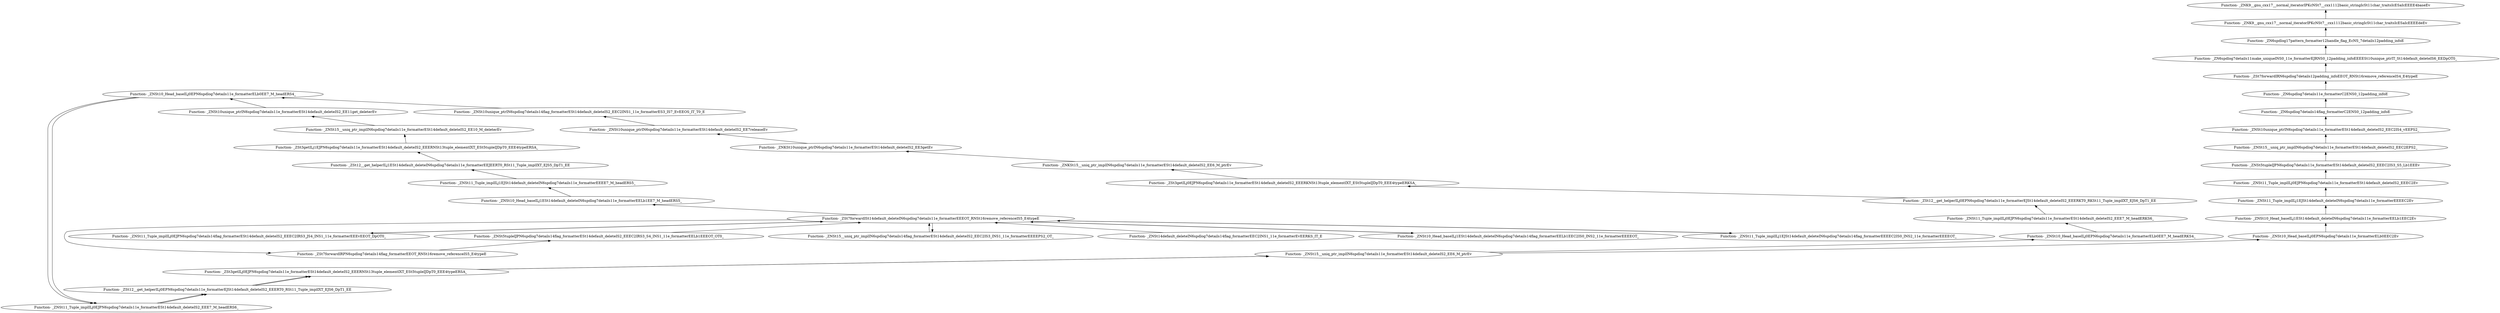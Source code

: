 digraph {
	"Function- _ZNSt14default_deleteIN6spdlog7details14flag_formatterEEC2INS1_11e_formatterEvEERKS_IT_E"
	"Function- _ZSt7forwardISt14default_deleteIN6spdlog7details11e_formatterEEEOT_RNSt16remove_referenceIS5_E4typeE"
	"Function- _ZSt7forwardISt14default_deleteIN6spdlog7details11e_formatterEEEOT_RNSt16remove_referenceIS5_E4typeE" -> "Function- _ZNSt14default_deleteIN6spdlog7details14flag_formatterEEC2INS1_11e_formatterEvEERKS_IT_E" [dir=back]
	"Function- _ZNSt10_Head_baseILj1ESt14default_deleteIN6spdlog7details14flag_formatterEELb1EEC2IS0_INS2_11e_formatterEEEEOT_"
	"Function- _ZNSt10_Head_baseILj1ESt14default_deleteIN6spdlog7details14flag_formatterEELb1EEC2IS0_INS2_11e_formatterEEEEOT_" -> "Function- _ZSt7forwardISt14default_deleteIN6spdlog7details11e_formatterEEEOT_RNSt16remove_referenceIS5_E4typeE" [dir=back]
	"Function- _ZSt7forwardISt14default_deleteIN6spdlog7details11e_formatterEEEOT_RNSt16remove_referenceIS5_E4typeE"
	"Function- _ZSt7forwardISt14default_deleteIN6spdlog7details11e_formatterEEEOT_RNSt16remove_referenceIS5_E4typeE" -> "Function- _ZNSt10_Head_baseILj1ESt14default_deleteIN6spdlog7details14flag_formatterEELb1EEC2IS0_INS2_11e_formatterEEEEOT_" [dir=back]
	"Function- _ZNSt11_Tuple_implILj1EJSt14default_deleteIN6spdlog7details14flag_formatterEEEEC2IS0_INS2_11e_formatterEEEEOT_"
	"Function- _ZNSt11_Tuple_implILj1EJSt14default_deleteIN6spdlog7details14flag_formatterEEEEC2IS0_INS2_11e_formatterEEEEOT_" -> "Function- _ZSt7forwardISt14default_deleteIN6spdlog7details11e_formatterEEEOT_RNSt16remove_referenceIS5_E4typeE" [dir=back]
	"Function- _ZSt7forwardISt14default_deleteIN6spdlog7details11e_formatterEEEOT_RNSt16remove_referenceIS5_E4typeE"
	"Function- _ZSt7forwardISt14default_deleteIN6spdlog7details11e_formatterEEEOT_RNSt16remove_referenceIS5_E4typeE" -> "Function- _ZNSt11_Tuple_implILj1EJSt14default_deleteIN6spdlog7details14flag_formatterEEEEC2IS0_INS2_11e_formatterEEEEOT_" [dir=back]
	"Function- _ZNSt11_Tuple_implILj0EJPN6spdlog7details14flag_formatterESt14default_deleteIS2_EEEC2IRS3_JS4_INS1_11e_formatterEEEvEEOT_DpOT0_"
	"Function- _ZNSt11_Tuple_implILj0EJPN6spdlog7details14flag_formatterESt14default_deleteIS2_EEEC2IRS3_JS4_INS1_11e_formatterEEEvEEOT_DpOT0_" -> "Function- _ZSt7forwardISt14default_deleteIN6spdlog7details11e_formatterEEEOT_RNSt16remove_referenceIS5_E4typeE" [dir=back]
	"Function- _ZSt7forwardISt14default_deleteIN6spdlog7details11e_formatterEEEOT_RNSt16remove_referenceIS5_E4typeE"
	"Function- _ZSt7forwardISt14default_deleteIN6spdlog7details11e_formatterEEEOT_RNSt16remove_referenceIS5_E4typeE" -> "Function- _ZNSt11_Tuple_implILj0EJPN6spdlog7details14flag_formatterESt14default_deleteIS2_EEEC2IRS3_JS4_INS1_11e_formatterEEEvEEOT_DpOT0_" [dir=back]
	"Function- _ZSt7forwardIRPN6spdlog7details14flag_formatterEEOT_RNSt16remove_referenceIS5_E4typeE"
	"Function- _ZSt7forwardIRPN6spdlog7details14flag_formatterEEOT_RNSt16remove_referenceIS5_E4typeE" -> "Function- _ZSt7forwardISt14default_deleteIN6spdlog7details11e_formatterEEEOT_RNSt16remove_referenceIS5_E4typeE" [dir=back]
	"Function- _ZNSt5tupleIJPN6spdlog7details14flag_formatterESt14default_deleteIS2_EEEC2IRS3_S4_INS1_11e_formatterEELb1EEEOT_OT0_"
	"Function- _ZNSt5tupleIJPN6spdlog7details14flag_formatterESt14default_deleteIS2_EEEC2IRS3_S4_INS1_11e_formatterEELb1EEEOT_OT0_" -> "Function- _ZSt7forwardIRPN6spdlog7details14flag_formatterEEOT_RNSt16remove_referenceIS5_E4typeE" [dir=back]
	"Function- _ZSt7forwardISt14default_deleteIN6spdlog7details11e_formatterEEEOT_RNSt16remove_referenceIS5_E4typeE"
	"Function- _ZSt7forwardISt14default_deleteIN6spdlog7details11e_formatterEEEOT_RNSt16remove_referenceIS5_E4typeE" -> "Function- _ZNSt5tupleIJPN6spdlog7details14flag_formatterESt14default_deleteIS2_EEEC2IRS3_S4_INS1_11e_formatterEELb1EEEOT_OT0_" [dir=back]
	"Function- _ZNSt15__uniq_ptr_implIN6spdlog7details14flag_formatterESt14default_deleteIS2_EEC2IS3_INS1_11e_formatterEEEEPS2_OT_"
	"Function- _ZNSt15__uniq_ptr_implIN6spdlog7details14flag_formatterESt14default_deleteIS2_EEC2IS3_INS1_11e_formatterEEEEPS2_OT_" -> "Function- _ZSt7forwardISt14default_deleteIN6spdlog7details11e_formatterEEEOT_RNSt16remove_referenceIS5_E4typeE" [dir=back]
	"Function- _ZSt7forwardISt14default_deleteIN6spdlog7details11e_formatterEEEOT_RNSt16remove_referenceIS5_E4typeE"
	"Function- _ZSt7forwardISt14default_deleteIN6spdlog7details11e_formatterEEEOT_RNSt16remove_referenceIS5_E4typeE" -> "Function- _ZNSt15__uniq_ptr_implIN6spdlog7details14flag_formatterESt14default_deleteIS2_EEC2IS3_INS1_11e_formatterEEEEPS2_OT_" [dir=back]
	"Function- _ZNSt10_Head_baseILj1ESt14default_deleteIN6spdlog7details11e_formatterEELb1EE7_M_headERS5_"
	"Function- _ZNSt10_Head_baseILj1ESt14default_deleteIN6spdlog7details11e_formatterEELb1EE7_M_headERS5_" -> "Function- _ZSt7forwardISt14default_deleteIN6spdlog7details11e_formatterEEEOT_RNSt16remove_referenceIS5_E4typeE" [dir=back]
	"Function- _ZNSt11_Tuple_implILj1EJSt14default_deleteIN6spdlog7details11e_formatterEEEE7_M_headERS5_"
	"Function- _ZNSt11_Tuple_implILj1EJSt14default_deleteIN6spdlog7details11e_formatterEEEE7_M_headERS5_" -> "Function- _ZNSt10_Head_baseILj1ESt14default_deleteIN6spdlog7details11e_formatterEELb1EE7_M_headERS5_" [dir=back]
	"Function- _ZSt12__get_helperILj1ESt14default_deleteIN6spdlog7details11e_formatterEEJEERT0_RSt11_Tuple_implIXT_EJS5_DpT1_EE"
	"Function- _ZSt12__get_helperILj1ESt14default_deleteIN6spdlog7details11e_formatterEEJEERT0_RSt11_Tuple_implIXT_EJS5_DpT1_EE" -> "Function- _ZNSt11_Tuple_implILj1EJSt14default_deleteIN6spdlog7details11e_formatterEEEE7_M_headERS5_" [dir=back]
	"Function- _ZSt3getILj1EJPN6spdlog7details11e_formatterESt14default_deleteIS2_EEERNSt13tuple_elementIXT_ESt5tupleIJDpT0_EEE4typeERSA_"
	"Function- _ZSt3getILj1EJPN6spdlog7details11e_formatterESt14default_deleteIS2_EEERNSt13tuple_elementIXT_ESt5tupleIJDpT0_EEE4typeERSA_" -> "Function- _ZSt12__get_helperILj1ESt14default_deleteIN6spdlog7details11e_formatterEEJEERT0_RSt11_Tuple_implIXT_EJS5_DpT1_EE" [dir=back]
	"Function- _ZNSt15__uniq_ptr_implIN6spdlog7details11e_formatterESt14default_deleteIS2_EE10_M_deleterEv"
	"Function- _ZNSt15__uniq_ptr_implIN6spdlog7details11e_formatterESt14default_deleteIS2_EE10_M_deleterEv" -> "Function- _ZSt3getILj1EJPN6spdlog7details11e_formatterESt14default_deleteIS2_EEERNSt13tuple_elementIXT_ESt5tupleIJDpT0_EEE4typeERSA_" [dir=back]
	"Function- _ZNSt10unique_ptrIN6spdlog7details11e_formatterESt14default_deleteIS2_EE11get_deleterEv"
	"Function- _ZNSt10unique_ptrIN6spdlog7details11e_formatterESt14default_deleteIS2_EE11get_deleterEv" -> "Function- _ZNSt15__uniq_ptr_implIN6spdlog7details11e_formatterESt14default_deleteIS2_EE10_M_deleterEv" [dir=back]
	"Function- _ZNSt10_Head_baseILj0EPN6spdlog7details11e_formatterELb0EE7_M_headERS4_"
	"Function- _ZNSt10_Head_baseILj0EPN6spdlog7details11e_formatterELb0EE7_M_headERS4_" -> "Function- _ZNSt10unique_ptrIN6spdlog7details11e_formatterESt14default_deleteIS2_EE11get_deleterEv" [dir=back]
	"Function- _ZNSt11_Tuple_implILj0EJPN6spdlog7details11e_formatterESt14default_deleteIS2_EEE7_M_headERS6_"
	"Function- _ZNSt11_Tuple_implILj0EJPN6spdlog7details11e_formatterESt14default_deleteIS2_EEE7_M_headERS6_" -> "Function- _ZNSt10_Head_baseILj0EPN6spdlog7details11e_formatterELb0EE7_M_headERS4_" [dir=back]
	"Function- _ZSt12__get_helperILj0EPN6spdlog7details11e_formatterEJSt14default_deleteIS2_EEERT0_RSt11_Tuple_implIXT_EJS6_DpT1_EE"
	"Function- _ZSt12__get_helperILj0EPN6spdlog7details11e_formatterEJSt14default_deleteIS2_EEERT0_RSt11_Tuple_implIXT_EJS6_DpT1_EE" -> "Function- _ZNSt11_Tuple_implILj0EJPN6spdlog7details11e_formatterESt14default_deleteIS2_EEE7_M_headERS6_" [dir=back]
	"Function- _ZSt3getILj0EJPN6spdlog7details11e_formatterESt14default_deleteIS2_EEERNSt13tuple_elementIXT_ESt5tupleIJDpT0_EEE4typeERSA_"
	"Function- _ZSt3getILj0EJPN6spdlog7details11e_formatterESt14default_deleteIS2_EEERNSt13tuple_elementIXT_ESt5tupleIJDpT0_EEE4typeERSA_" -> "Function- _ZSt12__get_helperILj0EPN6spdlog7details11e_formatterEJSt14default_deleteIS2_EEERT0_RSt11_Tuple_implIXT_EJS6_DpT1_EE" [dir=back]
	"Function- _ZNSt15__uniq_ptr_implIN6spdlog7details11e_formatterESt14default_deleteIS2_EE6_M_ptrEv"
	"Function- _ZNSt15__uniq_ptr_implIN6spdlog7details11e_formatterESt14default_deleteIS2_EE6_M_ptrEv" -> "Function- _ZSt3getILj0EJPN6spdlog7details11e_formatterESt14default_deleteIS2_EEERNSt13tuple_elementIXT_ESt5tupleIJDpT0_EEE4typeERSA_" [dir=back]
	"Function- _ZNSt10_Head_baseILj0EPN6spdlog7details11e_formatterELb0EE7_M_headERKS4_"
	"Function- _ZNSt10_Head_baseILj0EPN6spdlog7details11e_formatterELb0EE7_M_headERKS4_" -> "Function- _ZNSt15__uniq_ptr_implIN6spdlog7details11e_formatterESt14default_deleteIS2_EE6_M_ptrEv" [dir=back]
	"Function- _ZNSt11_Tuple_implILj0EJPN6spdlog7details11e_formatterESt14default_deleteIS2_EEE7_M_headERKS6_"
	"Function- _ZNSt11_Tuple_implILj0EJPN6spdlog7details11e_formatterESt14default_deleteIS2_EEE7_M_headERKS6_" -> "Function- _ZNSt10_Head_baseILj0EPN6spdlog7details11e_formatterELb0EE7_M_headERKS4_" [dir=back]
	"Function- _ZSt12__get_helperILj0EPN6spdlog7details11e_formatterEJSt14default_deleteIS2_EEERKT0_RKSt11_Tuple_implIXT_EJS6_DpT1_EE"
	"Function- _ZSt12__get_helperILj0EPN6spdlog7details11e_formatterEJSt14default_deleteIS2_EEERKT0_RKSt11_Tuple_implIXT_EJS6_DpT1_EE" -> "Function- _ZNSt11_Tuple_implILj0EJPN6spdlog7details11e_formatterESt14default_deleteIS2_EEE7_M_headERKS6_" [dir=back]
	"Function- _ZSt3getILj0EJPN6spdlog7details11e_formatterESt14default_deleteIS2_EEERKNSt13tuple_elementIXT_ESt5tupleIJDpT0_EEE4typeERKSA_"
	"Function- _ZSt3getILj0EJPN6spdlog7details11e_formatterESt14default_deleteIS2_EEERKNSt13tuple_elementIXT_ESt5tupleIJDpT0_EEE4typeERKSA_" -> "Function- _ZSt12__get_helperILj0EPN6spdlog7details11e_formatterEJSt14default_deleteIS2_EEERKT0_RKSt11_Tuple_implIXT_EJS6_DpT1_EE" [dir=back]
	"Function- _ZNKSt15__uniq_ptr_implIN6spdlog7details11e_formatterESt14default_deleteIS2_EE6_M_ptrEv"
	"Function- _ZNKSt15__uniq_ptr_implIN6spdlog7details11e_formatterESt14default_deleteIS2_EE6_M_ptrEv" -> "Function- _ZSt3getILj0EJPN6spdlog7details11e_formatterESt14default_deleteIS2_EEERKNSt13tuple_elementIXT_ESt5tupleIJDpT0_EEE4typeERKSA_" [dir=back]
	"Function- _ZNKSt10unique_ptrIN6spdlog7details11e_formatterESt14default_deleteIS2_EE3getEv"
	"Function- _ZNKSt10unique_ptrIN6spdlog7details11e_formatterESt14default_deleteIS2_EE3getEv" -> "Function- _ZNKSt15__uniq_ptr_implIN6spdlog7details11e_formatterESt14default_deleteIS2_EE6_M_ptrEv" [dir=back]
	"Function- _ZNSt10unique_ptrIN6spdlog7details11e_formatterESt14default_deleteIS2_EE7releaseEv"
	"Function- _ZNSt10unique_ptrIN6spdlog7details11e_formatterESt14default_deleteIS2_EE7releaseEv" -> "Function- _ZNKSt10unique_ptrIN6spdlog7details11e_formatterESt14default_deleteIS2_EE3getEv" [dir=back]
	"Function- _ZNSt10unique_ptrIN6spdlog7details14flag_formatterESt14default_deleteIS2_EEC2INS1_11e_formatterES3_IS7_EvEEOS_IT_T0_E"
	"Function- _ZNSt10unique_ptrIN6spdlog7details14flag_formatterESt14default_deleteIS2_EEC2INS1_11e_formatterES3_IS7_EvEEOS_IT_T0_E" -> "Function- _ZNSt10unique_ptrIN6spdlog7details11e_formatterESt14default_deleteIS2_EE7releaseEv" [dir=back]
	"Function- _ZNSt10_Head_baseILj0EPN6spdlog7details11e_formatterELb0EE7_M_headERS4_"
	"Function- _ZNSt10_Head_baseILj0EPN6spdlog7details11e_formatterELb0EE7_M_headERS4_" -> "Function- _ZNSt10unique_ptrIN6spdlog7details14flag_formatterESt14default_deleteIS2_EEC2INS1_11e_formatterES3_IS7_EvEEOS_IT_T0_E" [dir=back]
	"Function- _ZNSt11_Tuple_implILj0EJPN6spdlog7details11e_formatterESt14default_deleteIS2_EEE7_M_headERS6_"
	"Function- _ZNSt11_Tuple_implILj0EJPN6spdlog7details11e_formatterESt14default_deleteIS2_EEE7_M_headERS6_" -> "Function- _ZNSt10_Head_baseILj0EPN6spdlog7details11e_formatterELb0EE7_M_headERS4_" [dir=back]
	"Function- _ZSt12__get_helperILj0EPN6spdlog7details11e_formatterEJSt14default_deleteIS2_EEERT0_RSt11_Tuple_implIXT_EJS6_DpT1_EE"
	"Function- _ZSt12__get_helperILj0EPN6spdlog7details11e_formatterEJSt14default_deleteIS2_EEERT0_RSt11_Tuple_implIXT_EJS6_DpT1_EE" -> "Function- _ZNSt11_Tuple_implILj0EJPN6spdlog7details11e_formatterESt14default_deleteIS2_EEE7_M_headERS6_" [dir=back]
	"Function- _ZSt3getILj0EJPN6spdlog7details11e_formatterESt14default_deleteIS2_EEERNSt13tuple_elementIXT_ESt5tupleIJDpT0_EEE4typeERSA_"
	"Function- _ZSt3getILj0EJPN6spdlog7details11e_formatterESt14default_deleteIS2_EEERNSt13tuple_elementIXT_ESt5tupleIJDpT0_EEE4typeERSA_" -> "Function- _ZSt12__get_helperILj0EPN6spdlog7details11e_formatterEJSt14default_deleteIS2_EEERT0_RSt11_Tuple_implIXT_EJS6_DpT1_EE" [dir=back]
	"Function- _ZNSt15__uniq_ptr_implIN6spdlog7details11e_formatterESt14default_deleteIS2_EE6_M_ptrEv"
	"Function- _ZNSt15__uniq_ptr_implIN6spdlog7details11e_formatterESt14default_deleteIS2_EE6_M_ptrEv" -> "Function- _ZSt3getILj0EJPN6spdlog7details11e_formatterESt14default_deleteIS2_EEERNSt13tuple_elementIXT_ESt5tupleIJDpT0_EEE4typeERSA_" [dir=back]
	"Function- _ZNSt10_Head_baseILj0EPN6spdlog7details11e_formatterELb0EEC2Ev"
	"Function- _ZNSt10_Head_baseILj0EPN6spdlog7details11e_formatterELb0EEC2Ev" -> "Function- _ZNSt15__uniq_ptr_implIN6spdlog7details11e_formatterESt14default_deleteIS2_EE6_M_ptrEv" [dir=back]
	"Function- _ZNSt10_Head_baseILj1ESt14default_deleteIN6spdlog7details11e_formatterEELb1EEC2Ev"
	"Function- _ZNSt10_Head_baseILj1ESt14default_deleteIN6spdlog7details11e_formatterEELb1EEC2Ev" -> "Function- _ZNSt10_Head_baseILj0EPN6spdlog7details11e_formatterELb0EEC2Ev" [dir=back]
	"Function- _ZNSt11_Tuple_implILj1EJSt14default_deleteIN6spdlog7details11e_formatterEEEEC2Ev"
	"Function- _ZNSt11_Tuple_implILj1EJSt14default_deleteIN6spdlog7details11e_formatterEEEEC2Ev" -> "Function- _ZNSt10_Head_baseILj1ESt14default_deleteIN6spdlog7details11e_formatterEELb1EEC2Ev" [dir=back]
	"Function- _ZNSt11_Tuple_implILj0EJPN6spdlog7details11e_formatterESt14default_deleteIS2_EEEC2Ev"
	"Function- _ZNSt11_Tuple_implILj0EJPN6spdlog7details11e_formatterESt14default_deleteIS2_EEEC2Ev" -> "Function- _ZNSt11_Tuple_implILj1EJSt14default_deleteIN6spdlog7details11e_formatterEEEEC2Ev" [dir=back]
	"Function- _ZNSt5tupleIJPN6spdlog7details11e_formatterESt14default_deleteIS2_EEEC2IS3_S5_Lb1EEEv"
	"Function- _ZNSt5tupleIJPN6spdlog7details11e_formatterESt14default_deleteIS2_EEEC2IS3_S5_Lb1EEEv" -> "Function- _ZNSt11_Tuple_implILj0EJPN6spdlog7details11e_formatterESt14default_deleteIS2_EEEC2Ev" [dir=back]
	"Function- _ZNSt15__uniq_ptr_implIN6spdlog7details11e_formatterESt14default_deleteIS2_EEC2EPS2_"
	"Function- _ZNSt15__uniq_ptr_implIN6spdlog7details11e_formatterESt14default_deleteIS2_EEC2EPS2_" -> "Function- _ZNSt5tupleIJPN6spdlog7details11e_formatterESt14default_deleteIS2_EEEC2IS3_S5_Lb1EEEv" [dir=back]
	"Function- _ZNSt10unique_ptrIN6spdlog7details11e_formatterESt14default_deleteIS2_EEC2IS4_vEEPS2_"
	"Function- _ZNSt10unique_ptrIN6spdlog7details11e_formatterESt14default_deleteIS2_EEC2IS4_vEEPS2_" -> "Function- _ZNSt15__uniq_ptr_implIN6spdlog7details11e_formatterESt14default_deleteIS2_EEC2EPS2_" [dir=back]
	"Function- _ZN6spdlog7details14flag_formatterC2ENS0_12padding_infoE"
	"Function- _ZN6spdlog7details14flag_formatterC2ENS0_12padding_infoE" -> "Function- _ZNSt10unique_ptrIN6spdlog7details11e_formatterESt14default_deleteIS2_EEC2IS4_vEEPS2_" [dir=back]
	"Function- _ZN6spdlog7details11e_formatterC2ENS0_12padding_infoE"
	"Function- _ZN6spdlog7details11e_formatterC2ENS0_12padding_infoE" -> "Function- _ZN6spdlog7details14flag_formatterC2ENS0_12padding_infoE" [dir=back]
	"Function- _ZSt7forwardIRN6spdlog7details12padding_infoEEOT_RNSt16remove_referenceIS4_E4typeE"
	"Function- _ZSt7forwardIRN6spdlog7details12padding_infoEEOT_RNSt16remove_referenceIS4_E4typeE" -> "Function- _ZN6spdlog7details11e_formatterC2ENS0_12padding_infoE" [dir=back]
	"Function- _ZN6spdlog7details11make_uniqueINS0_11e_formatterEJRNS0_12padding_infoEEEESt10unique_ptrIT_St14default_deleteIS6_EEDpOT0_"
	"Function- _ZN6spdlog7details11make_uniqueINS0_11e_formatterEJRNS0_12padding_infoEEEESt10unique_ptrIT_St14default_deleteIS6_EEDpOT0_" -> "Function- _ZSt7forwardIRN6spdlog7details12padding_infoEEOT_RNSt16remove_referenceIS4_E4typeE" [dir=back]
	"Function- _ZN6spdlog17pattern_formatter12handle_flag_EcNS_7details12padding_infoE"
	"Function- _ZN6spdlog17pattern_formatter12handle_flag_EcNS_7details12padding_infoE" -> "Function- _ZN6spdlog7details11make_uniqueINS0_11e_formatterEJRNS0_12padding_infoEEEESt10unique_ptrIT_St14default_deleteIS6_EEDpOT0_" [dir=back]
	"Function- _ZNK9__gnu_cxx17__normal_iteratorIPKcNSt7__cxx1112basic_stringIcSt11char_traitsIcESaIcEEEEdeEv"
	"Function- _ZNK9__gnu_cxx17__normal_iteratorIPKcNSt7__cxx1112basic_stringIcSt11char_traitsIcESaIcEEEEdeEv" -> "Function- _ZN6spdlog17pattern_formatter12handle_flag_EcNS_7details12padding_infoE" [dir=back]
	"Function- _ZNK9__gnu_cxx17__normal_iteratorIPKcNSt7__cxx1112basic_stringIcSt11char_traitsIcESaIcEEEE4baseEv"
	"Function- _ZNK9__gnu_cxx17__normal_iteratorIPKcNSt7__cxx1112basic_stringIcSt11char_traitsIcESaIcEEEE4baseEv" -> "Function- _ZNK9__gnu_cxx17__normal_iteratorIPKcNSt7__cxx1112basic_stringIcSt11char_traitsIcESaIcEEEEdeEv" [dir=back]
}

